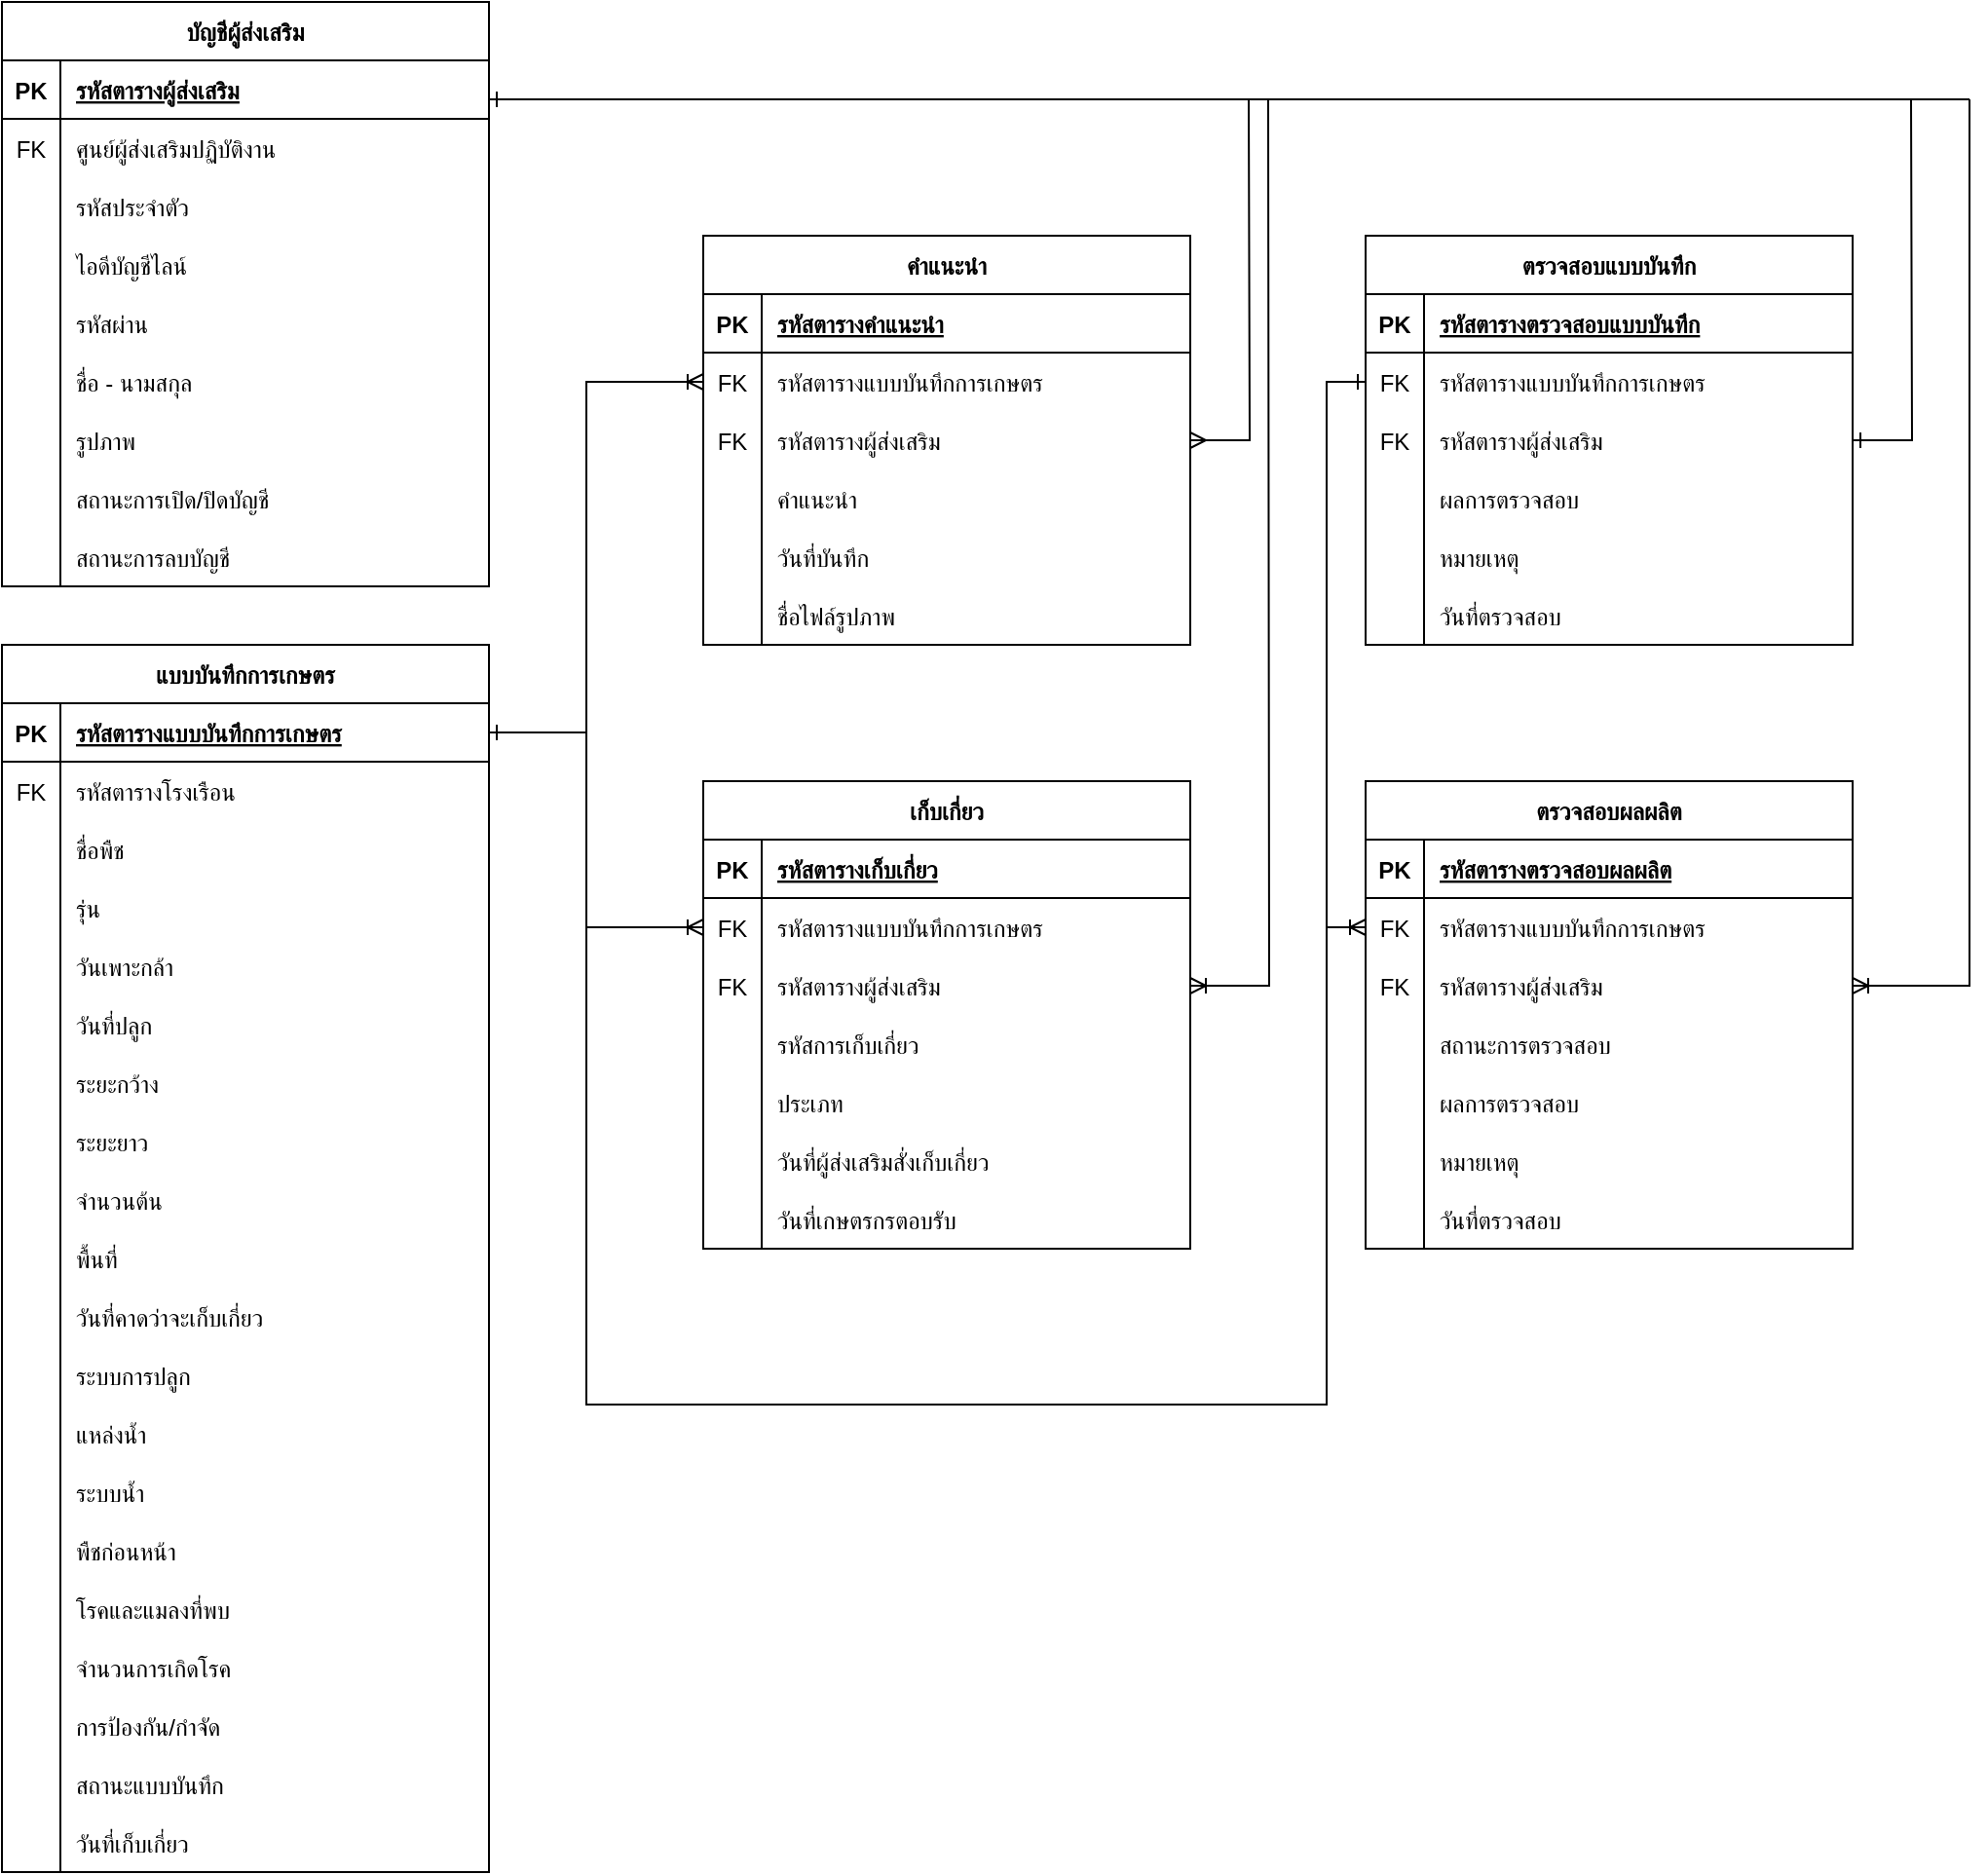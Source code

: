 <mxfile version="22.0.4" type="google">
  <diagram name="หน้า-1" id="pNeefDOTtBO-vPjjWmoB">
    <mxGraphModel grid="1" page="1" gridSize="10" guides="1" tooltips="1" connect="1" arrows="1" fold="1" pageScale="1" pageWidth="827" pageHeight="1169" math="0" shadow="0">
      <root>
        <mxCell id="0" />
        <mxCell id="1" parent="0" />
        <mxCell id="bKDTo_ecvrzZRoo026qE-148" value="บัญชีผู้ส่งเสริม" style="shape=table;startSize=30;container=1;collapsible=1;childLayout=tableLayout;fixedRows=1;rowLines=0;fontStyle=1;align=center;resizeLast=1;" vertex="1" parent="1">
          <mxGeometry x="460" y="200" width="250" height="300" as="geometry" />
        </mxCell>
        <mxCell id="bKDTo_ecvrzZRoo026qE-149" value="" style="shape=partialRectangle;collapsible=0;dropTarget=0;pointerEvents=0;fillColor=none;points=[[0,0.5],[1,0.5]];portConstraint=eastwest;top=0;left=0;right=0;bottom=1;" vertex="1" parent="bKDTo_ecvrzZRoo026qE-148">
          <mxGeometry y="30" width="250" height="30" as="geometry" />
        </mxCell>
        <mxCell id="bKDTo_ecvrzZRoo026qE-150" value="PK" style="shape=partialRectangle;overflow=hidden;connectable=0;fillColor=none;top=0;left=0;bottom=0;right=0;fontStyle=1;" vertex="1" parent="bKDTo_ecvrzZRoo026qE-149">
          <mxGeometry width="30" height="30" as="geometry">
            <mxRectangle width="30" height="30" as="alternateBounds" />
          </mxGeometry>
        </mxCell>
        <mxCell id="bKDTo_ecvrzZRoo026qE-151" value="รหัสตารางผู้ส่งเสริม" style="shape=partialRectangle;overflow=hidden;connectable=0;fillColor=none;top=0;left=0;bottom=0;right=0;align=left;spacingLeft=6;fontStyle=5;" vertex="1" parent="bKDTo_ecvrzZRoo026qE-149">
          <mxGeometry x="30" width="220" height="30" as="geometry">
            <mxRectangle width="220" height="30" as="alternateBounds" />
          </mxGeometry>
        </mxCell>
        <mxCell id="bKDTo_ecvrzZRoo026qE-152" value="" style="shape=partialRectangle;collapsible=0;dropTarget=0;pointerEvents=0;fillColor=none;points=[[0,0.5],[1,0.5]];portConstraint=eastwest;top=0;left=0;right=0;bottom=0;" vertex="1" parent="bKDTo_ecvrzZRoo026qE-148">
          <mxGeometry y="60" width="250" height="30" as="geometry" />
        </mxCell>
        <mxCell id="bKDTo_ecvrzZRoo026qE-153" value="FK" style="shape=partialRectangle;overflow=hidden;connectable=0;fillColor=none;top=0;left=0;bottom=0;right=0;" vertex="1" parent="bKDTo_ecvrzZRoo026qE-152">
          <mxGeometry width="30" height="30" as="geometry">
            <mxRectangle width="30" height="30" as="alternateBounds" />
          </mxGeometry>
        </mxCell>
        <mxCell id="bKDTo_ecvrzZRoo026qE-154" value="ศูนย์ผู้ส่งเสริมปฏิบัติงาน" style="shape=partialRectangle;overflow=hidden;connectable=0;fillColor=none;top=0;left=0;bottom=0;right=0;align=left;spacingLeft=6;" vertex="1" parent="bKDTo_ecvrzZRoo026qE-152">
          <mxGeometry x="30" width="220" height="30" as="geometry">
            <mxRectangle width="220" height="30" as="alternateBounds" />
          </mxGeometry>
        </mxCell>
        <mxCell id="bKDTo_ecvrzZRoo026qE-155" style="shape=partialRectangle;collapsible=0;dropTarget=0;pointerEvents=0;fillColor=none;points=[[0,0.5],[1,0.5]];portConstraint=eastwest;top=0;left=0;right=0;bottom=0;" vertex="1" parent="bKDTo_ecvrzZRoo026qE-148">
          <mxGeometry y="90" width="250" height="30" as="geometry" />
        </mxCell>
        <mxCell id="bKDTo_ecvrzZRoo026qE-156" style="shape=partialRectangle;overflow=hidden;connectable=0;fillColor=none;top=0;left=0;bottom=0;right=0;" vertex="1" parent="bKDTo_ecvrzZRoo026qE-155">
          <mxGeometry width="30" height="30" as="geometry">
            <mxRectangle width="30" height="30" as="alternateBounds" />
          </mxGeometry>
        </mxCell>
        <mxCell id="bKDTo_ecvrzZRoo026qE-157" value="รหัสประจำตัว" style="shape=partialRectangle;overflow=hidden;connectable=0;fillColor=none;top=0;left=0;bottom=0;right=0;align=left;spacingLeft=6;" vertex="1" parent="bKDTo_ecvrzZRoo026qE-155">
          <mxGeometry x="30" width="220" height="30" as="geometry">
            <mxRectangle width="220" height="30" as="alternateBounds" />
          </mxGeometry>
        </mxCell>
        <mxCell id="bKDTo_ecvrzZRoo026qE-158" style="shape=partialRectangle;collapsible=0;dropTarget=0;pointerEvents=0;fillColor=none;points=[[0,0.5],[1,0.5]];portConstraint=eastwest;top=0;left=0;right=0;bottom=0;" vertex="1" parent="bKDTo_ecvrzZRoo026qE-148">
          <mxGeometry y="120" width="250" height="30" as="geometry" />
        </mxCell>
        <mxCell id="bKDTo_ecvrzZRoo026qE-159" style="shape=partialRectangle;overflow=hidden;connectable=0;fillColor=none;top=0;left=0;bottom=0;right=0;" vertex="1" parent="bKDTo_ecvrzZRoo026qE-158">
          <mxGeometry width="30" height="30" as="geometry">
            <mxRectangle width="30" height="30" as="alternateBounds" />
          </mxGeometry>
        </mxCell>
        <mxCell id="bKDTo_ecvrzZRoo026qE-160" value="ไอดีบัญชีไลน์" style="shape=partialRectangle;overflow=hidden;connectable=0;fillColor=none;top=0;left=0;bottom=0;right=0;align=left;spacingLeft=6;" vertex="1" parent="bKDTo_ecvrzZRoo026qE-158">
          <mxGeometry x="30" width="220" height="30" as="geometry">
            <mxRectangle width="220" height="30" as="alternateBounds" />
          </mxGeometry>
        </mxCell>
        <mxCell id="bKDTo_ecvrzZRoo026qE-161" style="shape=partialRectangle;collapsible=0;dropTarget=0;pointerEvents=0;fillColor=none;points=[[0,0.5],[1,0.5]];portConstraint=eastwest;top=0;left=0;right=0;bottom=0;" vertex="1" parent="bKDTo_ecvrzZRoo026qE-148">
          <mxGeometry y="150" width="250" height="30" as="geometry" />
        </mxCell>
        <mxCell id="bKDTo_ecvrzZRoo026qE-162" style="shape=partialRectangle;overflow=hidden;connectable=0;fillColor=none;top=0;left=0;bottom=0;right=0;" vertex="1" parent="bKDTo_ecvrzZRoo026qE-161">
          <mxGeometry width="30" height="30" as="geometry">
            <mxRectangle width="30" height="30" as="alternateBounds" />
          </mxGeometry>
        </mxCell>
        <mxCell id="bKDTo_ecvrzZRoo026qE-163" value="รหัสผ่าน" style="shape=partialRectangle;overflow=hidden;connectable=0;fillColor=none;top=0;left=0;bottom=0;right=0;align=left;spacingLeft=6;" vertex="1" parent="bKDTo_ecvrzZRoo026qE-161">
          <mxGeometry x="30" width="220" height="30" as="geometry">
            <mxRectangle width="220" height="30" as="alternateBounds" />
          </mxGeometry>
        </mxCell>
        <mxCell id="bKDTo_ecvrzZRoo026qE-164" style="shape=partialRectangle;collapsible=0;dropTarget=0;pointerEvents=0;fillColor=none;points=[[0,0.5],[1,0.5]];portConstraint=eastwest;top=0;left=0;right=0;bottom=0;" vertex="1" parent="bKDTo_ecvrzZRoo026qE-148">
          <mxGeometry y="180" width="250" height="30" as="geometry" />
        </mxCell>
        <mxCell id="bKDTo_ecvrzZRoo026qE-165" value="" style="shape=partialRectangle;overflow=hidden;connectable=0;fillColor=none;top=0;left=0;bottom=0;right=0;" vertex="1" parent="bKDTo_ecvrzZRoo026qE-164">
          <mxGeometry width="30" height="30" as="geometry">
            <mxRectangle width="30" height="30" as="alternateBounds" />
          </mxGeometry>
        </mxCell>
        <mxCell id="bKDTo_ecvrzZRoo026qE-166" value="ชื่อ - นามสกุล" style="shape=partialRectangle;overflow=hidden;connectable=0;fillColor=none;top=0;left=0;bottom=0;right=0;align=left;spacingLeft=6;" vertex="1" parent="bKDTo_ecvrzZRoo026qE-164">
          <mxGeometry x="30" width="220" height="30" as="geometry">
            <mxRectangle width="220" height="30" as="alternateBounds" />
          </mxGeometry>
        </mxCell>
        <mxCell id="bKDTo_ecvrzZRoo026qE-167" style="shape=partialRectangle;collapsible=0;dropTarget=0;pointerEvents=0;fillColor=none;points=[[0,0.5],[1,0.5]];portConstraint=eastwest;top=0;left=0;right=0;bottom=0;" vertex="1" parent="bKDTo_ecvrzZRoo026qE-148">
          <mxGeometry y="210" width="250" height="30" as="geometry" />
        </mxCell>
        <mxCell id="bKDTo_ecvrzZRoo026qE-168" style="shape=partialRectangle;overflow=hidden;connectable=0;fillColor=none;top=0;left=0;bottom=0;right=0;" vertex="1" parent="bKDTo_ecvrzZRoo026qE-167">
          <mxGeometry width="30" height="30" as="geometry">
            <mxRectangle width="30" height="30" as="alternateBounds" />
          </mxGeometry>
        </mxCell>
        <mxCell id="bKDTo_ecvrzZRoo026qE-169" value="รูปภาพ" style="shape=partialRectangle;overflow=hidden;connectable=0;fillColor=none;top=0;left=0;bottom=0;right=0;align=left;spacingLeft=6;" vertex="1" parent="bKDTo_ecvrzZRoo026qE-167">
          <mxGeometry x="30" width="220" height="30" as="geometry">
            <mxRectangle width="220" height="30" as="alternateBounds" />
          </mxGeometry>
        </mxCell>
        <mxCell id="bKDTo_ecvrzZRoo026qE-170" style="shape=partialRectangle;collapsible=0;dropTarget=0;pointerEvents=0;fillColor=none;points=[[0,0.5],[1,0.5]];portConstraint=eastwest;top=0;left=0;right=0;bottom=0;" vertex="1" parent="bKDTo_ecvrzZRoo026qE-148">
          <mxGeometry y="240" width="250" height="30" as="geometry" />
        </mxCell>
        <mxCell id="bKDTo_ecvrzZRoo026qE-171" style="shape=partialRectangle;overflow=hidden;connectable=0;fillColor=none;top=0;left=0;bottom=0;right=0;" vertex="1" parent="bKDTo_ecvrzZRoo026qE-170">
          <mxGeometry width="30" height="30" as="geometry">
            <mxRectangle width="30" height="30" as="alternateBounds" />
          </mxGeometry>
        </mxCell>
        <mxCell id="bKDTo_ecvrzZRoo026qE-172" value="สถานะการเปิด/ปิดบัญชี" style="shape=partialRectangle;overflow=hidden;connectable=0;fillColor=none;top=0;left=0;bottom=0;right=0;align=left;spacingLeft=6;" vertex="1" parent="bKDTo_ecvrzZRoo026qE-170">
          <mxGeometry x="30" width="220" height="30" as="geometry">
            <mxRectangle width="220" height="30" as="alternateBounds" />
          </mxGeometry>
        </mxCell>
        <mxCell id="bKDTo_ecvrzZRoo026qE-173" style="shape=partialRectangle;collapsible=0;dropTarget=0;pointerEvents=0;fillColor=none;points=[[0,0.5],[1,0.5]];portConstraint=eastwest;top=0;left=0;right=0;bottom=0;" vertex="1" parent="bKDTo_ecvrzZRoo026qE-148">
          <mxGeometry y="270" width="250" height="30" as="geometry" />
        </mxCell>
        <mxCell id="bKDTo_ecvrzZRoo026qE-174" style="shape=partialRectangle;overflow=hidden;connectable=0;fillColor=none;top=0;left=0;bottom=0;right=0;" vertex="1" parent="bKDTo_ecvrzZRoo026qE-173">
          <mxGeometry width="30" height="30" as="geometry">
            <mxRectangle width="30" height="30" as="alternateBounds" />
          </mxGeometry>
        </mxCell>
        <mxCell id="bKDTo_ecvrzZRoo026qE-175" value="สถานะการลบบัญชี" style="shape=partialRectangle;overflow=hidden;connectable=0;fillColor=none;top=0;left=0;bottom=0;right=0;align=left;spacingLeft=6;" vertex="1" parent="bKDTo_ecvrzZRoo026qE-173">
          <mxGeometry x="30" width="220" height="30" as="geometry">
            <mxRectangle width="220" height="30" as="alternateBounds" />
          </mxGeometry>
        </mxCell>
        <mxCell id="bKDTo_ecvrzZRoo026qE-176" value="ตรวจสอบแบบบันทึก" style="shape=table;startSize=30;container=1;collapsible=1;childLayout=tableLayout;fixedRows=1;rowLines=0;fontStyle=1;align=center;resizeLast=1;" vertex="1" parent="1">
          <mxGeometry x="1160" y="320" width="250" height="210" as="geometry" />
        </mxCell>
        <mxCell id="bKDTo_ecvrzZRoo026qE-177" value="" style="shape=partialRectangle;collapsible=0;dropTarget=0;pointerEvents=0;fillColor=none;points=[[0,0.5],[1,0.5]];portConstraint=eastwest;top=0;left=0;right=0;bottom=1;" vertex="1" parent="bKDTo_ecvrzZRoo026qE-176">
          <mxGeometry y="30" width="250" height="30" as="geometry" />
        </mxCell>
        <mxCell id="bKDTo_ecvrzZRoo026qE-178" value="PK" style="shape=partialRectangle;overflow=hidden;connectable=0;fillColor=none;top=0;left=0;bottom=0;right=0;fontStyle=1;" vertex="1" parent="bKDTo_ecvrzZRoo026qE-177">
          <mxGeometry width="30" height="30" as="geometry">
            <mxRectangle width="30" height="30" as="alternateBounds" />
          </mxGeometry>
        </mxCell>
        <mxCell id="bKDTo_ecvrzZRoo026qE-179" value="รหัสตารางตรวจสอบแบบบันทึก" style="shape=partialRectangle;overflow=hidden;connectable=0;fillColor=none;top=0;left=0;bottom=0;right=0;align=left;spacingLeft=6;fontStyle=5;" vertex="1" parent="bKDTo_ecvrzZRoo026qE-177">
          <mxGeometry x="30" width="220" height="30" as="geometry">
            <mxRectangle width="220" height="30" as="alternateBounds" />
          </mxGeometry>
        </mxCell>
        <mxCell id="bKDTo_ecvrzZRoo026qE-180" value="" style="shape=partialRectangle;collapsible=0;dropTarget=0;pointerEvents=0;fillColor=none;points=[[0,0.5],[1,0.5]];portConstraint=eastwest;top=0;left=0;right=0;bottom=0;" vertex="1" parent="bKDTo_ecvrzZRoo026qE-176">
          <mxGeometry y="60" width="250" height="30" as="geometry" />
        </mxCell>
        <mxCell id="bKDTo_ecvrzZRoo026qE-181" value="FK" style="shape=partialRectangle;overflow=hidden;connectable=0;fillColor=none;top=0;left=0;bottom=0;right=0;" vertex="1" parent="bKDTo_ecvrzZRoo026qE-180">
          <mxGeometry width="30" height="30" as="geometry">
            <mxRectangle width="30" height="30" as="alternateBounds" />
          </mxGeometry>
        </mxCell>
        <mxCell id="bKDTo_ecvrzZRoo026qE-182" value="รหัสตารางแบบบันทึกการเกษตร" style="shape=partialRectangle;overflow=hidden;connectable=0;fillColor=none;top=0;left=0;bottom=0;right=0;align=left;spacingLeft=6;" vertex="1" parent="bKDTo_ecvrzZRoo026qE-180">
          <mxGeometry x="30" width="220" height="30" as="geometry">
            <mxRectangle width="220" height="30" as="alternateBounds" />
          </mxGeometry>
        </mxCell>
        <mxCell id="bKDTo_ecvrzZRoo026qE-183" style="shape=partialRectangle;collapsible=0;dropTarget=0;pointerEvents=0;fillColor=none;points=[[0,0.5],[1,0.5]];portConstraint=eastwest;top=0;left=0;right=0;bottom=0;" vertex="1" parent="bKDTo_ecvrzZRoo026qE-176">
          <mxGeometry y="90" width="250" height="30" as="geometry" />
        </mxCell>
        <mxCell id="bKDTo_ecvrzZRoo026qE-184" value="FK" style="shape=partialRectangle;overflow=hidden;connectable=0;fillColor=none;top=0;left=0;bottom=0;right=0;" vertex="1" parent="bKDTo_ecvrzZRoo026qE-183">
          <mxGeometry width="30" height="30" as="geometry">
            <mxRectangle width="30" height="30" as="alternateBounds" />
          </mxGeometry>
        </mxCell>
        <mxCell id="bKDTo_ecvrzZRoo026qE-185" value="รหัสตารางผู้ส่งเสริม" style="shape=partialRectangle;overflow=hidden;connectable=0;fillColor=none;top=0;left=0;bottom=0;right=0;align=left;spacingLeft=6;" vertex="1" parent="bKDTo_ecvrzZRoo026qE-183">
          <mxGeometry x="30" width="220" height="30" as="geometry">
            <mxRectangle width="220" height="30" as="alternateBounds" />
          </mxGeometry>
        </mxCell>
        <mxCell id="bKDTo_ecvrzZRoo026qE-186" style="shape=partialRectangle;collapsible=0;dropTarget=0;pointerEvents=0;fillColor=none;points=[[0,0.5],[1,0.5]];portConstraint=eastwest;top=0;left=0;right=0;bottom=0;" vertex="1" parent="bKDTo_ecvrzZRoo026qE-176">
          <mxGeometry y="120" width="250" height="30" as="geometry" />
        </mxCell>
        <mxCell id="bKDTo_ecvrzZRoo026qE-187" style="shape=partialRectangle;overflow=hidden;connectable=0;fillColor=none;top=0;left=0;bottom=0;right=0;" vertex="1" parent="bKDTo_ecvrzZRoo026qE-186">
          <mxGeometry width="30" height="30" as="geometry">
            <mxRectangle width="30" height="30" as="alternateBounds" />
          </mxGeometry>
        </mxCell>
        <mxCell id="bKDTo_ecvrzZRoo026qE-188" value="ผลการตรวจสอบ" style="shape=partialRectangle;overflow=hidden;connectable=0;fillColor=none;top=0;left=0;bottom=0;right=0;align=left;spacingLeft=6;" vertex="1" parent="bKDTo_ecvrzZRoo026qE-186">
          <mxGeometry x="30" width="220" height="30" as="geometry">
            <mxRectangle width="220" height="30" as="alternateBounds" />
          </mxGeometry>
        </mxCell>
        <mxCell id="bKDTo_ecvrzZRoo026qE-189" style="shape=partialRectangle;collapsible=0;dropTarget=0;pointerEvents=0;fillColor=none;points=[[0,0.5],[1,0.5]];portConstraint=eastwest;top=0;left=0;right=0;bottom=0;" vertex="1" parent="bKDTo_ecvrzZRoo026qE-176">
          <mxGeometry y="150" width="250" height="30" as="geometry" />
        </mxCell>
        <mxCell id="bKDTo_ecvrzZRoo026qE-190" style="shape=partialRectangle;overflow=hidden;connectable=0;fillColor=none;top=0;left=0;bottom=0;right=0;" vertex="1" parent="bKDTo_ecvrzZRoo026qE-189">
          <mxGeometry width="30" height="30" as="geometry">
            <mxRectangle width="30" height="30" as="alternateBounds" />
          </mxGeometry>
        </mxCell>
        <mxCell id="bKDTo_ecvrzZRoo026qE-191" value="หมายเหตุ" style="shape=partialRectangle;overflow=hidden;connectable=0;fillColor=none;top=0;left=0;bottom=0;right=0;align=left;spacingLeft=6;" vertex="1" parent="bKDTo_ecvrzZRoo026qE-189">
          <mxGeometry x="30" width="220" height="30" as="geometry">
            <mxRectangle width="220" height="30" as="alternateBounds" />
          </mxGeometry>
        </mxCell>
        <mxCell id="bKDTo_ecvrzZRoo026qE-192" style="shape=partialRectangle;collapsible=0;dropTarget=0;pointerEvents=0;fillColor=none;points=[[0,0.5],[1,0.5]];portConstraint=eastwest;top=0;left=0;right=0;bottom=0;" vertex="1" parent="bKDTo_ecvrzZRoo026qE-176">
          <mxGeometry y="180" width="250" height="30" as="geometry" />
        </mxCell>
        <mxCell id="bKDTo_ecvrzZRoo026qE-193" value="" style="shape=partialRectangle;overflow=hidden;connectable=0;fillColor=none;top=0;left=0;bottom=0;right=0;" vertex="1" parent="bKDTo_ecvrzZRoo026qE-192">
          <mxGeometry width="30" height="30" as="geometry">
            <mxRectangle width="30" height="30" as="alternateBounds" />
          </mxGeometry>
        </mxCell>
        <mxCell id="bKDTo_ecvrzZRoo026qE-194" value="วันที่ตรวจสอบ" style="shape=partialRectangle;overflow=hidden;connectable=0;fillColor=none;top=0;left=0;bottom=0;right=0;align=left;spacingLeft=6;" vertex="1" parent="bKDTo_ecvrzZRoo026qE-192">
          <mxGeometry x="30" width="220" height="30" as="geometry">
            <mxRectangle width="220" height="30" as="alternateBounds" />
          </mxGeometry>
        </mxCell>
        <mxCell id="bKDTo_ecvrzZRoo026qE-195" value="ตรวจสอบผลผลิต" style="shape=table;startSize=30;container=1;collapsible=1;childLayout=tableLayout;fixedRows=1;rowLines=0;fontStyle=1;align=center;resizeLast=1;" vertex="1" parent="1">
          <mxGeometry x="1160" y="600" width="250" height="240" as="geometry" />
        </mxCell>
        <mxCell id="bKDTo_ecvrzZRoo026qE-196" value="" style="shape=partialRectangle;collapsible=0;dropTarget=0;pointerEvents=0;fillColor=none;points=[[0,0.5],[1,0.5]];portConstraint=eastwest;top=0;left=0;right=0;bottom=1;" vertex="1" parent="bKDTo_ecvrzZRoo026qE-195">
          <mxGeometry y="30" width="250" height="30" as="geometry" />
        </mxCell>
        <mxCell id="bKDTo_ecvrzZRoo026qE-197" value="PK" style="shape=partialRectangle;overflow=hidden;connectable=0;fillColor=none;top=0;left=0;bottom=0;right=0;fontStyle=1;" vertex="1" parent="bKDTo_ecvrzZRoo026qE-196">
          <mxGeometry width="30" height="30" as="geometry">
            <mxRectangle width="30" height="30" as="alternateBounds" />
          </mxGeometry>
        </mxCell>
        <mxCell id="bKDTo_ecvrzZRoo026qE-198" value="รหัสตารางตรวจสอบผลผลิต" style="shape=partialRectangle;overflow=hidden;connectable=0;fillColor=none;top=0;left=0;bottom=0;right=0;align=left;spacingLeft=6;fontStyle=5;" vertex="1" parent="bKDTo_ecvrzZRoo026qE-196">
          <mxGeometry x="30" width="220" height="30" as="geometry">
            <mxRectangle width="220" height="30" as="alternateBounds" />
          </mxGeometry>
        </mxCell>
        <mxCell id="bKDTo_ecvrzZRoo026qE-199" value="" style="shape=partialRectangle;collapsible=0;dropTarget=0;pointerEvents=0;fillColor=none;points=[[0,0.5],[1,0.5]];portConstraint=eastwest;top=0;left=0;right=0;bottom=0;" vertex="1" parent="bKDTo_ecvrzZRoo026qE-195">
          <mxGeometry y="60" width="250" height="30" as="geometry" />
        </mxCell>
        <mxCell id="bKDTo_ecvrzZRoo026qE-200" value="FK" style="shape=partialRectangle;overflow=hidden;connectable=0;fillColor=none;top=0;left=0;bottom=0;right=0;" vertex="1" parent="bKDTo_ecvrzZRoo026qE-199">
          <mxGeometry width="30" height="30" as="geometry">
            <mxRectangle width="30" height="30" as="alternateBounds" />
          </mxGeometry>
        </mxCell>
        <mxCell id="bKDTo_ecvrzZRoo026qE-201" value="รหัสตารางแบบบันทึกการเกษตร" style="shape=partialRectangle;overflow=hidden;connectable=0;fillColor=none;top=0;left=0;bottom=0;right=0;align=left;spacingLeft=6;" vertex="1" parent="bKDTo_ecvrzZRoo026qE-199">
          <mxGeometry x="30" width="220" height="30" as="geometry">
            <mxRectangle width="220" height="30" as="alternateBounds" />
          </mxGeometry>
        </mxCell>
        <mxCell id="bKDTo_ecvrzZRoo026qE-202" style="shape=partialRectangle;collapsible=0;dropTarget=0;pointerEvents=0;fillColor=none;points=[[0,0.5],[1,0.5]];portConstraint=eastwest;top=0;left=0;right=0;bottom=0;" vertex="1" parent="bKDTo_ecvrzZRoo026qE-195">
          <mxGeometry y="90" width="250" height="30" as="geometry" />
        </mxCell>
        <mxCell id="bKDTo_ecvrzZRoo026qE-203" value="FK" style="shape=partialRectangle;overflow=hidden;connectable=0;fillColor=none;top=0;left=0;bottom=0;right=0;" vertex="1" parent="bKDTo_ecvrzZRoo026qE-202">
          <mxGeometry width="30" height="30" as="geometry">
            <mxRectangle width="30" height="30" as="alternateBounds" />
          </mxGeometry>
        </mxCell>
        <mxCell id="bKDTo_ecvrzZRoo026qE-204" value="รหัสตารางผู้ส่งเสริม" style="shape=partialRectangle;overflow=hidden;connectable=0;fillColor=none;top=0;left=0;bottom=0;right=0;align=left;spacingLeft=6;" vertex="1" parent="bKDTo_ecvrzZRoo026qE-202">
          <mxGeometry x="30" width="220" height="30" as="geometry">
            <mxRectangle width="220" height="30" as="alternateBounds" />
          </mxGeometry>
        </mxCell>
        <mxCell id="bKDTo_ecvrzZRoo026qE-205" style="shape=partialRectangle;collapsible=0;dropTarget=0;pointerEvents=0;fillColor=none;points=[[0,0.5],[1,0.5]];portConstraint=eastwest;top=0;left=0;right=0;bottom=0;" vertex="1" parent="bKDTo_ecvrzZRoo026qE-195">
          <mxGeometry y="120" width="250" height="30" as="geometry" />
        </mxCell>
        <mxCell id="bKDTo_ecvrzZRoo026qE-206" style="shape=partialRectangle;overflow=hidden;connectable=0;fillColor=none;top=0;left=0;bottom=0;right=0;" vertex="1" parent="bKDTo_ecvrzZRoo026qE-205">
          <mxGeometry width="30" height="30" as="geometry">
            <mxRectangle width="30" height="30" as="alternateBounds" />
          </mxGeometry>
        </mxCell>
        <mxCell id="bKDTo_ecvrzZRoo026qE-207" value="สถานะการตรวจสอบ" style="shape=partialRectangle;overflow=hidden;connectable=0;fillColor=none;top=0;left=0;bottom=0;right=0;align=left;spacingLeft=6;" vertex="1" parent="bKDTo_ecvrzZRoo026qE-205">
          <mxGeometry x="30" width="220" height="30" as="geometry">
            <mxRectangle width="220" height="30" as="alternateBounds" />
          </mxGeometry>
        </mxCell>
        <mxCell id="bKDTo_ecvrzZRoo026qE-208" style="shape=partialRectangle;collapsible=0;dropTarget=0;pointerEvents=0;fillColor=none;points=[[0,0.5],[1,0.5]];portConstraint=eastwest;top=0;left=0;right=0;bottom=0;" vertex="1" parent="bKDTo_ecvrzZRoo026qE-195">
          <mxGeometry y="150" width="250" height="30" as="geometry" />
        </mxCell>
        <mxCell id="bKDTo_ecvrzZRoo026qE-209" style="shape=partialRectangle;overflow=hidden;connectable=0;fillColor=none;top=0;left=0;bottom=0;right=0;" vertex="1" parent="bKDTo_ecvrzZRoo026qE-208">
          <mxGeometry width="30" height="30" as="geometry">
            <mxRectangle width="30" height="30" as="alternateBounds" />
          </mxGeometry>
        </mxCell>
        <mxCell id="bKDTo_ecvrzZRoo026qE-210" value="ผลการตรวจสอบ" style="shape=partialRectangle;overflow=hidden;connectable=0;fillColor=none;top=0;left=0;bottom=0;right=0;align=left;spacingLeft=6;" vertex="1" parent="bKDTo_ecvrzZRoo026qE-208">
          <mxGeometry x="30" width="220" height="30" as="geometry">
            <mxRectangle width="220" height="30" as="alternateBounds" />
          </mxGeometry>
        </mxCell>
        <mxCell id="bKDTo_ecvrzZRoo026qE-211" style="shape=partialRectangle;collapsible=0;dropTarget=0;pointerEvents=0;fillColor=none;points=[[0,0.5],[1,0.5]];portConstraint=eastwest;top=0;left=0;right=0;bottom=0;" vertex="1" parent="bKDTo_ecvrzZRoo026qE-195">
          <mxGeometry y="180" width="250" height="30" as="geometry" />
        </mxCell>
        <mxCell id="bKDTo_ecvrzZRoo026qE-212" value="" style="shape=partialRectangle;overflow=hidden;connectable=0;fillColor=none;top=0;left=0;bottom=0;right=0;" vertex="1" parent="bKDTo_ecvrzZRoo026qE-211">
          <mxGeometry width="30" height="30" as="geometry">
            <mxRectangle width="30" height="30" as="alternateBounds" />
          </mxGeometry>
        </mxCell>
        <mxCell id="bKDTo_ecvrzZRoo026qE-213" value="หมายเหตุ" style="shape=partialRectangle;overflow=hidden;connectable=0;fillColor=none;top=0;left=0;bottom=0;right=0;align=left;spacingLeft=6;" vertex="1" parent="bKDTo_ecvrzZRoo026qE-211">
          <mxGeometry x="30" width="220" height="30" as="geometry">
            <mxRectangle width="220" height="30" as="alternateBounds" />
          </mxGeometry>
        </mxCell>
        <mxCell id="bKDTo_ecvrzZRoo026qE-214" style="shape=partialRectangle;collapsible=0;dropTarget=0;pointerEvents=0;fillColor=none;points=[[0,0.5],[1,0.5]];portConstraint=eastwest;top=0;left=0;right=0;bottom=0;" vertex="1" parent="bKDTo_ecvrzZRoo026qE-195">
          <mxGeometry y="210" width="250" height="30" as="geometry" />
        </mxCell>
        <mxCell id="bKDTo_ecvrzZRoo026qE-215" style="shape=partialRectangle;overflow=hidden;connectable=0;fillColor=none;top=0;left=0;bottom=0;right=0;" vertex="1" parent="bKDTo_ecvrzZRoo026qE-214">
          <mxGeometry width="30" height="30" as="geometry">
            <mxRectangle width="30" height="30" as="alternateBounds" />
          </mxGeometry>
        </mxCell>
        <mxCell id="bKDTo_ecvrzZRoo026qE-216" value="วันที่ตรวจสอบ" style="shape=partialRectangle;overflow=hidden;connectable=0;fillColor=none;top=0;left=0;bottom=0;right=0;align=left;spacingLeft=6;" vertex="1" parent="bKDTo_ecvrzZRoo026qE-214">
          <mxGeometry x="30" width="220" height="30" as="geometry">
            <mxRectangle width="220" height="30" as="alternateBounds" />
          </mxGeometry>
        </mxCell>
        <mxCell id="bKDTo_ecvrzZRoo026qE-217" value="แบบบันทึกการเกษตร" style="shape=table;startSize=30;container=1;collapsible=1;childLayout=tableLayout;fixedRows=1;rowLines=0;fontStyle=1;align=center;resizeLast=1;" vertex="1" parent="1">
          <mxGeometry x="460" y="530" width="250" height="630" as="geometry" />
        </mxCell>
        <mxCell id="bKDTo_ecvrzZRoo026qE-218" value="" style="shape=partialRectangle;collapsible=0;dropTarget=0;pointerEvents=0;fillColor=none;points=[[0,0.5],[1,0.5]];portConstraint=eastwest;top=0;left=0;right=0;bottom=1;" vertex="1" parent="bKDTo_ecvrzZRoo026qE-217">
          <mxGeometry y="30" width="250" height="30" as="geometry" />
        </mxCell>
        <mxCell id="bKDTo_ecvrzZRoo026qE-219" value="PK" style="shape=partialRectangle;overflow=hidden;connectable=0;fillColor=none;top=0;left=0;bottom=0;right=0;fontStyle=1;" vertex="1" parent="bKDTo_ecvrzZRoo026qE-218">
          <mxGeometry width="30" height="30" as="geometry">
            <mxRectangle width="30" height="30" as="alternateBounds" />
          </mxGeometry>
        </mxCell>
        <mxCell id="bKDTo_ecvrzZRoo026qE-220" value="รหัสตารางแบบบันทึกการเกษตร" style="shape=partialRectangle;overflow=hidden;connectable=0;fillColor=none;top=0;left=0;bottom=0;right=0;align=left;spacingLeft=6;fontStyle=5;" vertex="1" parent="bKDTo_ecvrzZRoo026qE-218">
          <mxGeometry x="30" width="220" height="30" as="geometry">
            <mxRectangle width="220" height="30" as="alternateBounds" />
          </mxGeometry>
        </mxCell>
        <mxCell id="bKDTo_ecvrzZRoo026qE-221" value="" style="shape=partialRectangle;collapsible=0;dropTarget=0;pointerEvents=0;fillColor=none;points=[[0,0.5],[1,0.5]];portConstraint=eastwest;top=0;left=0;right=0;bottom=0;" vertex="1" parent="bKDTo_ecvrzZRoo026qE-217">
          <mxGeometry y="60" width="250" height="30" as="geometry" />
        </mxCell>
        <mxCell id="bKDTo_ecvrzZRoo026qE-222" value="FK" style="shape=partialRectangle;overflow=hidden;connectable=0;fillColor=none;top=0;left=0;bottom=0;right=0;" vertex="1" parent="bKDTo_ecvrzZRoo026qE-221">
          <mxGeometry width="30" height="30" as="geometry">
            <mxRectangle width="30" height="30" as="alternateBounds" />
          </mxGeometry>
        </mxCell>
        <mxCell id="bKDTo_ecvrzZRoo026qE-223" value="รหัสตารางโรงเรือน" style="shape=partialRectangle;overflow=hidden;connectable=0;fillColor=none;top=0;left=0;bottom=0;right=0;align=left;spacingLeft=6;" vertex="1" parent="bKDTo_ecvrzZRoo026qE-221">
          <mxGeometry x="30" width="220" height="30" as="geometry">
            <mxRectangle width="220" height="30" as="alternateBounds" />
          </mxGeometry>
        </mxCell>
        <mxCell id="bKDTo_ecvrzZRoo026qE-224" style="shape=partialRectangle;collapsible=0;dropTarget=0;pointerEvents=0;fillColor=none;points=[[0,0.5],[1,0.5]];portConstraint=eastwest;top=0;left=0;right=0;bottom=0;" vertex="1" parent="bKDTo_ecvrzZRoo026qE-217">
          <mxGeometry y="90" width="250" height="30" as="geometry" />
        </mxCell>
        <mxCell id="bKDTo_ecvrzZRoo026qE-225" value="" style="shape=partialRectangle;overflow=hidden;connectable=0;fillColor=none;top=0;left=0;bottom=0;right=0;" vertex="1" parent="bKDTo_ecvrzZRoo026qE-224">
          <mxGeometry width="30" height="30" as="geometry">
            <mxRectangle width="30" height="30" as="alternateBounds" />
          </mxGeometry>
        </mxCell>
        <mxCell id="bKDTo_ecvrzZRoo026qE-226" value="ชื่อพืช" style="shape=partialRectangle;overflow=hidden;connectable=0;fillColor=none;top=0;left=0;bottom=0;right=0;align=left;spacingLeft=6;" vertex="1" parent="bKDTo_ecvrzZRoo026qE-224">
          <mxGeometry x="30" width="220" height="30" as="geometry">
            <mxRectangle width="220" height="30" as="alternateBounds" />
          </mxGeometry>
        </mxCell>
        <mxCell id="bKDTo_ecvrzZRoo026qE-227" style="shape=partialRectangle;collapsible=0;dropTarget=0;pointerEvents=0;fillColor=none;points=[[0,0.5],[1,0.5]];portConstraint=eastwest;top=0;left=0;right=0;bottom=0;" vertex="1" parent="bKDTo_ecvrzZRoo026qE-217">
          <mxGeometry y="120" width="250" height="30" as="geometry" />
        </mxCell>
        <mxCell id="bKDTo_ecvrzZRoo026qE-228" style="shape=partialRectangle;overflow=hidden;connectable=0;fillColor=none;top=0;left=0;bottom=0;right=0;" vertex="1" parent="bKDTo_ecvrzZRoo026qE-227">
          <mxGeometry width="30" height="30" as="geometry">
            <mxRectangle width="30" height="30" as="alternateBounds" />
          </mxGeometry>
        </mxCell>
        <mxCell id="bKDTo_ecvrzZRoo026qE-229" value="รุ่น" style="shape=partialRectangle;overflow=hidden;connectable=0;fillColor=none;top=0;left=0;bottom=0;right=0;align=left;spacingLeft=6;" vertex="1" parent="bKDTo_ecvrzZRoo026qE-227">
          <mxGeometry x="30" width="220" height="30" as="geometry">
            <mxRectangle width="220" height="30" as="alternateBounds" />
          </mxGeometry>
        </mxCell>
        <mxCell id="bKDTo_ecvrzZRoo026qE-230" style="shape=partialRectangle;collapsible=0;dropTarget=0;pointerEvents=0;fillColor=none;points=[[0,0.5],[1,0.5]];portConstraint=eastwest;top=0;left=0;right=0;bottom=0;" vertex="1" parent="bKDTo_ecvrzZRoo026qE-217">
          <mxGeometry y="150" width="250" height="30" as="geometry" />
        </mxCell>
        <mxCell id="bKDTo_ecvrzZRoo026qE-231" value="" style="shape=partialRectangle;overflow=hidden;connectable=0;fillColor=none;top=0;left=0;bottom=0;right=0;" vertex="1" parent="bKDTo_ecvrzZRoo026qE-230">
          <mxGeometry width="30" height="30" as="geometry">
            <mxRectangle width="30" height="30" as="alternateBounds" />
          </mxGeometry>
        </mxCell>
        <mxCell id="bKDTo_ecvrzZRoo026qE-232" value="วันเพาะกล้า" style="shape=partialRectangle;overflow=hidden;connectable=0;fillColor=none;top=0;left=0;bottom=0;right=0;align=left;spacingLeft=6;" vertex="1" parent="bKDTo_ecvrzZRoo026qE-230">
          <mxGeometry x="30" width="220" height="30" as="geometry">
            <mxRectangle width="220" height="30" as="alternateBounds" />
          </mxGeometry>
        </mxCell>
        <mxCell id="bKDTo_ecvrzZRoo026qE-233" style="shape=partialRectangle;collapsible=0;dropTarget=0;pointerEvents=0;fillColor=none;points=[[0,0.5],[1,0.5]];portConstraint=eastwest;top=0;left=0;right=0;bottom=0;" vertex="1" parent="bKDTo_ecvrzZRoo026qE-217">
          <mxGeometry y="180" width="250" height="30" as="geometry" />
        </mxCell>
        <mxCell id="bKDTo_ecvrzZRoo026qE-234" style="shape=partialRectangle;overflow=hidden;connectable=0;fillColor=none;top=0;left=0;bottom=0;right=0;" vertex="1" parent="bKDTo_ecvrzZRoo026qE-233">
          <mxGeometry width="30" height="30" as="geometry">
            <mxRectangle width="30" height="30" as="alternateBounds" />
          </mxGeometry>
        </mxCell>
        <mxCell id="bKDTo_ecvrzZRoo026qE-235" value="วันที่ปลูก" style="shape=partialRectangle;overflow=hidden;connectable=0;fillColor=none;top=0;left=0;bottom=0;right=0;align=left;spacingLeft=6;" vertex="1" parent="bKDTo_ecvrzZRoo026qE-233">
          <mxGeometry x="30" width="220" height="30" as="geometry">
            <mxRectangle width="220" height="30" as="alternateBounds" />
          </mxGeometry>
        </mxCell>
        <mxCell id="bKDTo_ecvrzZRoo026qE-236" style="shape=partialRectangle;collapsible=0;dropTarget=0;pointerEvents=0;fillColor=none;points=[[0,0.5],[1,0.5]];portConstraint=eastwest;top=0;left=0;right=0;bottom=0;" vertex="1" parent="bKDTo_ecvrzZRoo026qE-217">
          <mxGeometry y="210" width="250" height="30" as="geometry" />
        </mxCell>
        <mxCell id="bKDTo_ecvrzZRoo026qE-237" style="shape=partialRectangle;overflow=hidden;connectable=0;fillColor=none;top=0;left=0;bottom=0;right=0;" vertex="1" parent="bKDTo_ecvrzZRoo026qE-236">
          <mxGeometry width="30" height="30" as="geometry">
            <mxRectangle width="30" height="30" as="alternateBounds" />
          </mxGeometry>
        </mxCell>
        <mxCell id="bKDTo_ecvrzZRoo026qE-238" value="ระยะกว้าง" style="shape=partialRectangle;overflow=hidden;connectable=0;fillColor=none;top=0;left=0;bottom=0;right=0;align=left;spacingLeft=6;" vertex="1" parent="bKDTo_ecvrzZRoo026qE-236">
          <mxGeometry x="30" width="220" height="30" as="geometry">
            <mxRectangle width="220" height="30" as="alternateBounds" />
          </mxGeometry>
        </mxCell>
        <mxCell id="bKDTo_ecvrzZRoo026qE-239" style="shape=partialRectangle;collapsible=0;dropTarget=0;pointerEvents=0;fillColor=none;points=[[0,0.5],[1,0.5]];portConstraint=eastwest;top=0;left=0;right=0;bottom=0;" vertex="1" parent="bKDTo_ecvrzZRoo026qE-217">
          <mxGeometry y="240" width="250" height="30" as="geometry" />
        </mxCell>
        <mxCell id="bKDTo_ecvrzZRoo026qE-240" style="shape=partialRectangle;overflow=hidden;connectable=0;fillColor=none;top=0;left=0;bottom=0;right=0;" vertex="1" parent="bKDTo_ecvrzZRoo026qE-239">
          <mxGeometry width="30" height="30" as="geometry">
            <mxRectangle width="30" height="30" as="alternateBounds" />
          </mxGeometry>
        </mxCell>
        <mxCell id="bKDTo_ecvrzZRoo026qE-241" value="ระยะยาว" style="shape=partialRectangle;overflow=hidden;connectable=0;fillColor=none;top=0;left=0;bottom=0;right=0;align=left;spacingLeft=6;" vertex="1" parent="bKDTo_ecvrzZRoo026qE-239">
          <mxGeometry x="30" width="220" height="30" as="geometry">
            <mxRectangle width="220" height="30" as="alternateBounds" />
          </mxGeometry>
        </mxCell>
        <mxCell id="bKDTo_ecvrzZRoo026qE-242" style="shape=partialRectangle;collapsible=0;dropTarget=0;pointerEvents=0;fillColor=none;points=[[0,0.5],[1,0.5]];portConstraint=eastwest;top=0;left=0;right=0;bottom=0;" vertex="1" parent="bKDTo_ecvrzZRoo026qE-217">
          <mxGeometry y="270" width="250" height="30" as="geometry" />
        </mxCell>
        <mxCell id="bKDTo_ecvrzZRoo026qE-243" style="shape=partialRectangle;overflow=hidden;connectable=0;fillColor=none;top=0;left=0;bottom=0;right=0;" vertex="1" parent="bKDTo_ecvrzZRoo026qE-242">
          <mxGeometry width="30" height="30" as="geometry">
            <mxRectangle width="30" height="30" as="alternateBounds" />
          </mxGeometry>
        </mxCell>
        <mxCell id="bKDTo_ecvrzZRoo026qE-244" value="จำนวนต้น" style="shape=partialRectangle;overflow=hidden;connectable=0;fillColor=none;top=0;left=0;bottom=0;right=0;align=left;spacingLeft=6;" vertex="1" parent="bKDTo_ecvrzZRoo026qE-242">
          <mxGeometry x="30" width="220" height="30" as="geometry">
            <mxRectangle width="220" height="30" as="alternateBounds" />
          </mxGeometry>
        </mxCell>
        <mxCell id="bKDTo_ecvrzZRoo026qE-245" style="shape=partialRectangle;collapsible=0;dropTarget=0;pointerEvents=0;fillColor=none;points=[[0,0.5],[1,0.5]];portConstraint=eastwest;top=0;left=0;right=0;bottom=0;" vertex="1" parent="bKDTo_ecvrzZRoo026qE-217">
          <mxGeometry y="300" width="250" height="30" as="geometry" />
        </mxCell>
        <mxCell id="bKDTo_ecvrzZRoo026qE-246" style="shape=partialRectangle;overflow=hidden;connectable=0;fillColor=none;top=0;left=0;bottom=0;right=0;" vertex="1" parent="bKDTo_ecvrzZRoo026qE-245">
          <mxGeometry width="30" height="30" as="geometry">
            <mxRectangle width="30" height="30" as="alternateBounds" />
          </mxGeometry>
        </mxCell>
        <mxCell id="bKDTo_ecvrzZRoo026qE-247" value="พื้นที่" style="shape=partialRectangle;overflow=hidden;connectable=0;fillColor=none;top=0;left=0;bottom=0;right=0;align=left;spacingLeft=6;" vertex="1" parent="bKDTo_ecvrzZRoo026qE-245">
          <mxGeometry x="30" width="220" height="30" as="geometry">
            <mxRectangle width="220" height="30" as="alternateBounds" />
          </mxGeometry>
        </mxCell>
        <mxCell id="bKDTo_ecvrzZRoo026qE-248" style="shape=partialRectangle;collapsible=0;dropTarget=0;pointerEvents=0;fillColor=none;points=[[0,0.5],[1,0.5]];portConstraint=eastwest;top=0;left=0;right=0;bottom=0;" vertex="1" parent="bKDTo_ecvrzZRoo026qE-217">
          <mxGeometry y="330" width="250" height="30" as="geometry" />
        </mxCell>
        <mxCell id="bKDTo_ecvrzZRoo026qE-249" style="shape=partialRectangle;overflow=hidden;connectable=0;fillColor=none;top=0;left=0;bottom=0;right=0;" vertex="1" parent="bKDTo_ecvrzZRoo026qE-248">
          <mxGeometry width="30" height="30" as="geometry">
            <mxRectangle width="30" height="30" as="alternateBounds" />
          </mxGeometry>
        </mxCell>
        <mxCell id="bKDTo_ecvrzZRoo026qE-250" value="วันที่คาดว่าจะเก็บเกี่ยว" style="shape=partialRectangle;overflow=hidden;connectable=0;fillColor=none;top=0;left=0;bottom=0;right=0;align=left;spacingLeft=6;" vertex="1" parent="bKDTo_ecvrzZRoo026qE-248">
          <mxGeometry x="30" width="220" height="30" as="geometry">
            <mxRectangle width="220" height="30" as="alternateBounds" />
          </mxGeometry>
        </mxCell>
        <mxCell id="bKDTo_ecvrzZRoo026qE-251" style="shape=partialRectangle;collapsible=0;dropTarget=0;pointerEvents=0;fillColor=none;points=[[0,0.5],[1,0.5]];portConstraint=eastwest;top=0;left=0;right=0;bottom=0;" vertex="1" parent="bKDTo_ecvrzZRoo026qE-217">
          <mxGeometry y="360" width="250" height="30" as="geometry" />
        </mxCell>
        <mxCell id="bKDTo_ecvrzZRoo026qE-252" style="shape=partialRectangle;overflow=hidden;connectable=0;fillColor=none;top=0;left=0;bottom=0;right=0;" vertex="1" parent="bKDTo_ecvrzZRoo026qE-251">
          <mxGeometry width="30" height="30" as="geometry">
            <mxRectangle width="30" height="30" as="alternateBounds" />
          </mxGeometry>
        </mxCell>
        <mxCell id="bKDTo_ecvrzZRoo026qE-253" value="ระบบการปลูก" style="shape=partialRectangle;overflow=hidden;connectable=0;fillColor=none;top=0;left=0;bottom=0;right=0;align=left;spacingLeft=6;" vertex="1" parent="bKDTo_ecvrzZRoo026qE-251">
          <mxGeometry x="30" width="220" height="30" as="geometry">
            <mxRectangle width="220" height="30" as="alternateBounds" />
          </mxGeometry>
        </mxCell>
        <mxCell id="bKDTo_ecvrzZRoo026qE-254" style="shape=partialRectangle;collapsible=0;dropTarget=0;pointerEvents=0;fillColor=none;points=[[0,0.5],[1,0.5]];portConstraint=eastwest;top=0;left=0;right=0;bottom=0;" vertex="1" parent="bKDTo_ecvrzZRoo026qE-217">
          <mxGeometry y="390" width="250" height="30" as="geometry" />
        </mxCell>
        <mxCell id="bKDTo_ecvrzZRoo026qE-255" style="shape=partialRectangle;overflow=hidden;connectable=0;fillColor=none;top=0;left=0;bottom=0;right=0;" vertex="1" parent="bKDTo_ecvrzZRoo026qE-254">
          <mxGeometry width="30" height="30" as="geometry">
            <mxRectangle width="30" height="30" as="alternateBounds" />
          </mxGeometry>
        </mxCell>
        <mxCell id="bKDTo_ecvrzZRoo026qE-256" value="แหล่งน้ำ" style="shape=partialRectangle;overflow=hidden;connectable=0;fillColor=none;top=0;left=0;bottom=0;right=0;align=left;spacingLeft=6;" vertex="1" parent="bKDTo_ecvrzZRoo026qE-254">
          <mxGeometry x="30" width="220" height="30" as="geometry">
            <mxRectangle width="220" height="30" as="alternateBounds" />
          </mxGeometry>
        </mxCell>
        <mxCell id="bKDTo_ecvrzZRoo026qE-257" style="shape=partialRectangle;collapsible=0;dropTarget=0;pointerEvents=0;fillColor=none;points=[[0,0.5],[1,0.5]];portConstraint=eastwest;top=0;left=0;right=0;bottom=0;" vertex="1" parent="bKDTo_ecvrzZRoo026qE-217">
          <mxGeometry y="420" width="250" height="30" as="geometry" />
        </mxCell>
        <mxCell id="bKDTo_ecvrzZRoo026qE-258" style="shape=partialRectangle;overflow=hidden;connectable=0;fillColor=none;top=0;left=0;bottom=0;right=0;" vertex="1" parent="bKDTo_ecvrzZRoo026qE-257">
          <mxGeometry width="30" height="30" as="geometry">
            <mxRectangle width="30" height="30" as="alternateBounds" />
          </mxGeometry>
        </mxCell>
        <mxCell id="bKDTo_ecvrzZRoo026qE-259" value="ระบบน้ำ" style="shape=partialRectangle;overflow=hidden;connectable=0;fillColor=none;top=0;left=0;bottom=0;right=0;align=left;spacingLeft=6;" vertex="1" parent="bKDTo_ecvrzZRoo026qE-257">
          <mxGeometry x="30" width="220" height="30" as="geometry">
            <mxRectangle width="220" height="30" as="alternateBounds" />
          </mxGeometry>
        </mxCell>
        <mxCell id="bKDTo_ecvrzZRoo026qE-260" style="shape=partialRectangle;collapsible=0;dropTarget=0;pointerEvents=0;fillColor=none;points=[[0,0.5],[1,0.5]];portConstraint=eastwest;top=0;left=0;right=0;bottom=0;" vertex="1" parent="bKDTo_ecvrzZRoo026qE-217">
          <mxGeometry y="450" width="250" height="30" as="geometry" />
        </mxCell>
        <mxCell id="bKDTo_ecvrzZRoo026qE-261" style="shape=partialRectangle;overflow=hidden;connectable=0;fillColor=none;top=0;left=0;bottom=0;right=0;" vertex="1" parent="bKDTo_ecvrzZRoo026qE-260">
          <mxGeometry width="30" height="30" as="geometry">
            <mxRectangle width="30" height="30" as="alternateBounds" />
          </mxGeometry>
        </mxCell>
        <mxCell id="bKDTo_ecvrzZRoo026qE-262" value="พืชก่อนหน้า" style="shape=partialRectangle;overflow=hidden;connectable=0;fillColor=none;top=0;left=0;bottom=0;right=0;align=left;spacingLeft=6;" vertex="1" parent="bKDTo_ecvrzZRoo026qE-260">
          <mxGeometry x="30" width="220" height="30" as="geometry">
            <mxRectangle width="220" height="30" as="alternateBounds" />
          </mxGeometry>
        </mxCell>
        <mxCell id="bKDTo_ecvrzZRoo026qE-263" style="shape=partialRectangle;collapsible=0;dropTarget=0;pointerEvents=0;fillColor=none;points=[[0,0.5],[1,0.5]];portConstraint=eastwest;top=0;left=0;right=0;bottom=0;" vertex="1" parent="bKDTo_ecvrzZRoo026qE-217">
          <mxGeometry y="480" width="250" height="30" as="geometry" />
        </mxCell>
        <mxCell id="bKDTo_ecvrzZRoo026qE-264" style="shape=partialRectangle;overflow=hidden;connectable=0;fillColor=none;top=0;left=0;bottom=0;right=0;" vertex="1" parent="bKDTo_ecvrzZRoo026qE-263">
          <mxGeometry width="30" height="30" as="geometry">
            <mxRectangle width="30" height="30" as="alternateBounds" />
          </mxGeometry>
        </mxCell>
        <mxCell id="bKDTo_ecvrzZRoo026qE-265" value="โรคและแมลงที่พบ" style="shape=partialRectangle;overflow=hidden;connectable=0;fillColor=none;top=0;left=0;bottom=0;right=0;align=left;spacingLeft=6;" vertex="1" parent="bKDTo_ecvrzZRoo026qE-263">
          <mxGeometry x="30" width="220" height="30" as="geometry">
            <mxRectangle width="220" height="30" as="alternateBounds" />
          </mxGeometry>
        </mxCell>
        <mxCell id="bKDTo_ecvrzZRoo026qE-266" style="shape=partialRectangle;collapsible=0;dropTarget=0;pointerEvents=0;fillColor=none;points=[[0,0.5],[1,0.5]];portConstraint=eastwest;top=0;left=0;right=0;bottom=0;" vertex="1" parent="bKDTo_ecvrzZRoo026qE-217">
          <mxGeometry y="510" width="250" height="30" as="geometry" />
        </mxCell>
        <mxCell id="bKDTo_ecvrzZRoo026qE-267" style="shape=partialRectangle;overflow=hidden;connectable=0;fillColor=none;top=0;left=0;bottom=0;right=0;" vertex="1" parent="bKDTo_ecvrzZRoo026qE-266">
          <mxGeometry width="30" height="30" as="geometry">
            <mxRectangle width="30" height="30" as="alternateBounds" />
          </mxGeometry>
        </mxCell>
        <mxCell id="bKDTo_ecvrzZRoo026qE-268" value="จำนวนการเกิดโรค" style="shape=partialRectangle;overflow=hidden;connectable=0;fillColor=none;top=0;left=0;bottom=0;right=0;align=left;spacingLeft=6;" vertex="1" parent="bKDTo_ecvrzZRoo026qE-266">
          <mxGeometry x="30" width="220" height="30" as="geometry">
            <mxRectangle width="220" height="30" as="alternateBounds" />
          </mxGeometry>
        </mxCell>
        <mxCell id="bKDTo_ecvrzZRoo026qE-269" style="shape=partialRectangle;collapsible=0;dropTarget=0;pointerEvents=0;fillColor=none;points=[[0,0.5],[1,0.5]];portConstraint=eastwest;top=0;left=0;right=0;bottom=0;" vertex="1" parent="bKDTo_ecvrzZRoo026qE-217">
          <mxGeometry y="540" width="250" height="30" as="geometry" />
        </mxCell>
        <mxCell id="bKDTo_ecvrzZRoo026qE-270" style="shape=partialRectangle;overflow=hidden;connectable=0;fillColor=none;top=0;left=0;bottom=0;right=0;" vertex="1" parent="bKDTo_ecvrzZRoo026qE-269">
          <mxGeometry width="30" height="30" as="geometry">
            <mxRectangle width="30" height="30" as="alternateBounds" />
          </mxGeometry>
        </mxCell>
        <mxCell id="bKDTo_ecvrzZRoo026qE-271" value="การป้องกัน/กำจัด" style="shape=partialRectangle;overflow=hidden;connectable=0;fillColor=none;top=0;left=0;bottom=0;right=0;align=left;spacingLeft=6;" vertex="1" parent="bKDTo_ecvrzZRoo026qE-269">
          <mxGeometry x="30" width="220" height="30" as="geometry">
            <mxRectangle width="220" height="30" as="alternateBounds" />
          </mxGeometry>
        </mxCell>
        <mxCell id="bKDTo_ecvrzZRoo026qE-272" style="shape=partialRectangle;collapsible=0;dropTarget=0;pointerEvents=0;fillColor=none;points=[[0,0.5],[1,0.5]];portConstraint=eastwest;top=0;left=0;right=0;bottom=0;" vertex="1" parent="bKDTo_ecvrzZRoo026qE-217">
          <mxGeometry y="570" width="250" height="30" as="geometry" />
        </mxCell>
        <mxCell id="bKDTo_ecvrzZRoo026qE-273" style="shape=partialRectangle;overflow=hidden;connectable=0;fillColor=none;top=0;left=0;bottom=0;right=0;" vertex="1" parent="bKDTo_ecvrzZRoo026qE-272">
          <mxGeometry width="30" height="30" as="geometry">
            <mxRectangle width="30" height="30" as="alternateBounds" />
          </mxGeometry>
        </mxCell>
        <mxCell id="bKDTo_ecvrzZRoo026qE-274" value="สถานะแบบบันทึก" style="shape=partialRectangle;overflow=hidden;connectable=0;fillColor=none;top=0;left=0;bottom=0;right=0;align=left;spacingLeft=6;" vertex="1" parent="bKDTo_ecvrzZRoo026qE-272">
          <mxGeometry x="30" width="220" height="30" as="geometry">
            <mxRectangle width="220" height="30" as="alternateBounds" />
          </mxGeometry>
        </mxCell>
        <mxCell id="bKDTo_ecvrzZRoo026qE-275" style="shape=partialRectangle;collapsible=0;dropTarget=0;pointerEvents=0;fillColor=none;points=[[0,0.5],[1,0.5]];portConstraint=eastwest;top=0;left=0;right=0;bottom=0;" vertex="1" parent="bKDTo_ecvrzZRoo026qE-217">
          <mxGeometry y="600" width="250" height="30" as="geometry" />
        </mxCell>
        <mxCell id="bKDTo_ecvrzZRoo026qE-276" style="shape=partialRectangle;overflow=hidden;connectable=0;fillColor=none;top=0;left=0;bottom=0;right=0;" vertex="1" parent="bKDTo_ecvrzZRoo026qE-275">
          <mxGeometry width="30" height="30" as="geometry">
            <mxRectangle width="30" height="30" as="alternateBounds" />
          </mxGeometry>
        </mxCell>
        <mxCell id="bKDTo_ecvrzZRoo026qE-277" value="วันที่เก็บเกี่ยว" style="shape=partialRectangle;overflow=hidden;connectable=0;fillColor=none;top=0;left=0;bottom=0;right=0;align=left;spacingLeft=6;" vertex="1" parent="bKDTo_ecvrzZRoo026qE-275">
          <mxGeometry x="30" width="220" height="30" as="geometry">
            <mxRectangle width="220" height="30" as="alternateBounds" />
          </mxGeometry>
        </mxCell>
        <mxCell id="bKDTo_ecvrzZRoo026qE-278" value="คำแนะนำ" style="shape=table;startSize=30;container=1;collapsible=1;childLayout=tableLayout;fixedRows=1;rowLines=0;fontStyle=1;align=center;resizeLast=1;" vertex="1" parent="1">
          <mxGeometry x="820" y="320" width="250" height="210" as="geometry" />
        </mxCell>
        <mxCell id="bKDTo_ecvrzZRoo026qE-279" value="" style="shape=partialRectangle;collapsible=0;dropTarget=0;pointerEvents=0;fillColor=none;points=[[0,0.5],[1,0.5]];portConstraint=eastwest;top=0;left=0;right=0;bottom=1;" vertex="1" parent="bKDTo_ecvrzZRoo026qE-278">
          <mxGeometry y="30" width="250" height="30" as="geometry" />
        </mxCell>
        <mxCell id="bKDTo_ecvrzZRoo026qE-280" value="PK" style="shape=partialRectangle;overflow=hidden;connectable=0;fillColor=none;top=0;left=0;bottom=0;right=0;fontStyle=1;" vertex="1" parent="bKDTo_ecvrzZRoo026qE-279">
          <mxGeometry width="30" height="30" as="geometry">
            <mxRectangle width="30" height="30" as="alternateBounds" />
          </mxGeometry>
        </mxCell>
        <mxCell id="bKDTo_ecvrzZRoo026qE-281" value="รหัสตารางคำแนะนำ" style="shape=partialRectangle;overflow=hidden;connectable=0;fillColor=none;top=0;left=0;bottom=0;right=0;align=left;spacingLeft=6;fontStyle=5;" vertex="1" parent="bKDTo_ecvrzZRoo026qE-279">
          <mxGeometry x="30" width="220" height="30" as="geometry">
            <mxRectangle width="220" height="30" as="alternateBounds" />
          </mxGeometry>
        </mxCell>
        <mxCell id="bKDTo_ecvrzZRoo026qE-282" value="" style="shape=partialRectangle;collapsible=0;dropTarget=0;pointerEvents=0;fillColor=none;points=[[0,0.5],[1,0.5]];portConstraint=eastwest;top=0;left=0;right=0;bottom=0;" vertex="1" parent="bKDTo_ecvrzZRoo026qE-278">
          <mxGeometry y="60" width="250" height="30" as="geometry" />
        </mxCell>
        <mxCell id="bKDTo_ecvrzZRoo026qE-283" value="FK" style="shape=partialRectangle;overflow=hidden;connectable=0;fillColor=none;top=0;left=0;bottom=0;right=0;" vertex="1" parent="bKDTo_ecvrzZRoo026qE-282">
          <mxGeometry width="30" height="30" as="geometry">
            <mxRectangle width="30" height="30" as="alternateBounds" />
          </mxGeometry>
        </mxCell>
        <mxCell id="bKDTo_ecvrzZRoo026qE-284" value="รหัสตารางแบบบันทึกการเกษตร" style="shape=partialRectangle;overflow=hidden;connectable=0;fillColor=none;top=0;left=0;bottom=0;right=0;align=left;spacingLeft=6;" vertex="1" parent="bKDTo_ecvrzZRoo026qE-282">
          <mxGeometry x="30" width="220" height="30" as="geometry">
            <mxRectangle width="220" height="30" as="alternateBounds" />
          </mxGeometry>
        </mxCell>
        <mxCell id="bKDTo_ecvrzZRoo026qE-285" style="shape=partialRectangle;collapsible=0;dropTarget=0;pointerEvents=0;fillColor=none;points=[[0,0.5],[1,0.5]];portConstraint=eastwest;top=0;left=0;right=0;bottom=0;" vertex="1" parent="bKDTo_ecvrzZRoo026qE-278">
          <mxGeometry y="90" width="250" height="30" as="geometry" />
        </mxCell>
        <mxCell id="bKDTo_ecvrzZRoo026qE-286" value="FK" style="shape=partialRectangle;overflow=hidden;connectable=0;fillColor=none;top=0;left=0;bottom=0;right=0;" vertex="1" parent="bKDTo_ecvrzZRoo026qE-285">
          <mxGeometry width="30" height="30" as="geometry">
            <mxRectangle width="30" height="30" as="alternateBounds" />
          </mxGeometry>
        </mxCell>
        <mxCell id="bKDTo_ecvrzZRoo026qE-287" value="รหัสตารางผู้ส่งเสริม" style="shape=partialRectangle;overflow=hidden;connectable=0;fillColor=none;top=0;left=0;bottom=0;right=0;align=left;spacingLeft=6;" vertex="1" parent="bKDTo_ecvrzZRoo026qE-285">
          <mxGeometry x="30" width="220" height="30" as="geometry">
            <mxRectangle width="220" height="30" as="alternateBounds" />
          </mxGeometry>
        </mxCell>
        <mxCell id="bKDTo_ecvrzZRoo026qE-288" style="shape=partialRectangle;collapsible=0;dropTarget=0;pointerEvents=0;fillColor=none;points=[[0,0.5],[1,0.5]];portConstraint=eastwest;top=0;left=0;right=0;bottom=0;" vertex="1" parent="bKDTo_ecvrzZRoo026qE-278">
          <mxGeometry y="120" width="250" height="30" as="geometry" />
        </mxCell>
        <mxCell id="bKDTo_ecvrzZRoo026qE-289" style="shape=partialRectangle;overflow=hidden;connectable=0;fillColor=none;top=0;left=0;bottom=0;right=0;" vertex="1" parent="bKDTo_ecvrzZRoo026qE-288">
          <mxGeometry width="30" height="30" as="geometry">
            <mxRectangle width="30" height="30" as="alternateBounds" />
          </mxGeometry>
        </mxCell>
        <mxCell id="bKDTo_ecvrzZRoo026qE-290" value="คำแนะนำ" style="shape=partialRectangle;overflow=hidden;connectable=0;fillColor=none;top=0;left=0;bottom=0;right=0;align=left;spacingLeft=6;" vertex="1" parent="bKDTo_ecvrzZRoo026qE-288">
          <mxGeometry x="30" width="220" height="30" as="geometry">
            <mxRectangle width="220" height="30" as="alternateBounds" />
          </mxGeometry>
        </mxCell>
        <mxCell id="bKDTo_ecvrzZRoo026qE-291" style="shape=partialRectangle;collapsible=0;dropTarget=0;pointerEvents=0;fillColor=none;points=[[0,0.5],[1,0.5]];portConstraint=eastwest;top=0;left=0;right=0;bottom=0;" vertex="1" parent="bKDTo_ecvrzZRoo026qE-278">
          <mxGeometry y="150" width="250" height="30" as="geometry" />
        </mxCell>
        <mxCell id="bKDTo_ecvrzZRoo026qE-292" style="shape=partialRectangle;overflow=hidden;connectable=0;fillColor=none;top=0;left=0;bottom=0;right=0;" vertex="1" parent="bKDTo_ecvrzZRoo026qE-291">
          <mxGeometry width="30" height="30" as="geometry">
            <mxRectangle width="30" height="30" as="alternateBounds" />
          </mxGeometry>
        </mxCell>
        <mxCell id="bKDTo_ecvrzZRoo026qE-293" value="วันที่บันทึก" style="shape=partialRectangle;overflow=hidden;connectable=0;fillColor=none;top=0;left=0;bottom=0;right=0;align=left;spacingLeft=6;" vertex="1" parent="bKDTo_ecvrzZRoo026qE-291">
          <mxGeometry x="30" width="220" height="30" as="geometry">
            <mxRectangle width="220" height="30" as="alternateBounds" />
          </mxGeometry>
        </mxCell>
        <mxCell id="bKDTo_ecvrzZRoo026qE-294" style="shape=partialRectangle;collapsible=0;dropTarget=0;pointerEvents=0;fillColor=none;points=[[0,0.5],[1,0.5]];portConstraint=eastwest;top=0;left=0;right=0;bottom=0;" vertex="1" parent="bKDTo_ecvrzZRoo026qE-278">
          <mxGeometry y="180" width="250" height="30" as="geometry" />
        </mxCell>
        <mxCell id="bKDTo_ecvrzZRoo026qE-295" value="" style="shape=partialRectangle;overflow=hidden;connectable=0;fillColor=none;top=0;left=0;bottom=0;right=0;" vertex="1" parent="bKDTo_ecvrzZRoo026qE-294">
          <mxGeometry width="30" height="30" as="geometry">
            <mxRectangle width="30" height="30" as="alternateBounds" />
          </mxGeometry>
        </mxCell>
        <mxCell id="bKDTo_ecvrzZRoo026qE-296" value="ชื่อไฟล์รูปภาพ" style="shape=partialRectangle;overflow=hidden;connectable=0;fillColor=none;top=0;left=0;bottom=0;right=0;align=left;spacingLeft=6;" vertex="1" parent="bKDTo_ecvrzZRoo026qE-294">
          <mxGeometry x="30" width="220" height="30" as="geometry">
            <mxRectangle width="220" height="30" as="alternateBounds" />
          </mxGeometry>
        </mxCell>
        <mxCell id="bKDTo_ecvrzZRoo026qE-297" value="เก็บเกี่ยว" style="shape=table;startSize=30;container=1;collapsible=1;childLayout=tableLayout;fixedRows=1;rowLines=0;fontStyle=1;align=center;resizeLast=1;" vertex="1" parent="1">
          <mxGeometry x="820" y="600" width="250" height="240" as="geometry" />
        </mxCell>
        <mxCell id="bKDTo_ecvrzZRoo026qE-298" value="" style="shape=partialRectangle;collapsible=0;dropTarget=0;pointerEvents=0;fillColor=none;points=[[0,0.5],[1,0.5]];portConstraint=eastwest;top=0;left=0;right=0;bottom=1;" vertex="1" parent="bKDTo_ecvrzZRoo026qE-297">
          <mxGeometry y="30" width="250" height="30" as="geometry" />
        </mxCell>
        <mxCell id="bKDTo_ecvrzZRoo026qE-299" value="PK" style="shape=partialRectangle;overflow=hidden;connectable=0;fillColor=none;top=0;left=0;bottom=0;right=0;fontStyle=1;" vertex="1" parent="bKDTo_ecvrzZRoo026qE-298">
          <mxGeometry width="30" height="30" as="geometry">
            <mxRectangle width="30" height="30" as="alternateBounds" />
          </mxGeometry>
        </mxCell>
        <mxCell id="bKDTo_ecvrzZRoo026qE-300" value="รหัสตารางเก็บเกี่ยว" style="shape=partialRectangle;overflow=hidden;connectable=0;fillColor=none;top=0;left=0;bottom=0;right=0;align=left;spacingLeft=6;fontStyle=5;" vertex="1" parent="bKDTo_ecvrzZRoo026qE-298">
          <mxGeometry x="30" width="220" height="30" as="geometry">
            <mxRectangle width="220" height="30" as="alternateBounds" />
          </mxGeometry>
        </mxCell>
        <mxCell id="bKDTo_ecvrzZRoo026qE-301" value="" style="shape=partialRectangle;collapsible=0;dropTarget=0;pointerEvents=0;fillColor=none;points=[[0,0.5],[1,0.5]];portConstraint=eastwest;top=0;left=0;right=0;bottom=0;" vertex="1" parent="bKDTo_ecvrzZRoo026qE-297">
          <mxGeometry y="60" width="250" height="30" as="geometry" />
        </mxCell>
        <mxCell id="bKDTo_ecvrzZRoo026qE-302" value="FK" style="shape=partialRectangle;overflow=hidden;connectable=0;fillColor=none;top=0;left=0;bottom=0;right=0;" vertex="1" parent="bKDTo_ecvrzZRoo026qE-301">
          <mxGeometry width="30" height="30" as="geometry">
            <mxRectangle width="30" height="30" as="alternateBounds" />
          </mxGeometry>
        </mxCell>
        <mxCell id="bKDTo_ecvrzZRoo026qE-303" value="รหัสตารางแบบบันทึกการเกษตร" style="shape=partialRectangle;overflow=hidden;connectable=0;fillColor=none;top=0;left=0;bottom=0;right=0;align=left;spacingLeft=6;" vertex="1" parent="bKDTo_ecvrzZRoo026qE-301">
          <mxGeometry x="30" width="220" height="30" as="geometry">
            <mxRectangle width="220" height="30" as="alternateBounds" />
          </mxGeometry>
        </mxCell>
        <mxCell id="bKDTo_ecvrzZRoo026qE-304" style="shape=partialRectangle;collapsible=0;dropTarget=0;pointerEvents=0;fillColor=none;points=[[0,0.5],[1,0.5]];portConstraint=eastwest;top=0;left=0;right=0;bottom=0;" vertex="1" parent="bKDTo_ecvrzZRoo026qE-297">
          <mxGeometry y="90" width="250" height="30" as="geometry" />
        </mxCell>
        <mxCell id="bKDTo_ecvrzZRoo026qE-305" value="FK" style="shape=partialRectangle;overflow=hidden;connectable=0;fillColor=none;top=0;left=0;bottom=0;right=0;" vertex="1" parent="bKDTo_ecvrzZRoo026qE-304">
          <mxGeometry width="30" height="30" as="geometry">
            <mxRectangle width="30" height="30" as="alternateBounds" />
          </mxGeometry>
        </mxCell>
        <mxCell id="bKDTo_ecvrzZRoo026qE-306" value="รหัสตารางผู้ส่งเสริม" style="shape=partialRectangle;overflow=hidden;connectable=0;fillColor=none;top=0;left=0;bottom=0;right=0;align=left;spacingLeft=6;" vertex="1" parent="bKDTo_ecvrzZRoo026qE-304">
          <mxGeometry x="30" width="220" height="30" as="geometry">
            <mxRectangle width="220" height="30" as="alternateBounds" />
          </mxGeometry>
        </mxCell>
        <mxCell id="bKDTo_ecvrzZRoo026qE-307" style="shape=partialRectangle;collapsible=0;dropTarget=0;pointerEvents=0;fillColor=none;points=[[0,0.5],[1,0.5]];portConstraint=eastwest;top=0;left=0;right=0;bottom=0;" vertex="1" parent="bKDTo_ecvrzZRoo026qE-297">
          <mxGeometry y="120" width="250" height="30" as="geometry" />
        </mxCell>
        <mxCell id="bKDTo_ecvrzZRoo026qE-308" style="shape=partialRectangle;overflow=hidden;connectable=0;fillColor=none;top=0;left=0;bottom=0;right=0;" vertex="1" parent="bKDTo_ecvrzZRoo026qE-307">
          <mxGeometry width="30" height="30" as="geometry">
            <mxRectangle width="30" height="30" as="alternateBounds" />
          </mxGeometry>
        </mxCell>
        <mxCell id="bKDTo_ecvrzZRoo026qE-309" value="รหัสการเก็บเกี่ยว" style="shape=partialRectangle;overflow=hidden;connectable=0;fillColor=none;top=0;left=0;bottom=0;right=0;align=left;spacingLeft=6;" vertex="1" parent="bKDTo_ecvrzZRoo026qE-307">
          <mxGeometry x="30" width="220" height="30" as="geometry">
            <mxRectangle width="220" height="30" as="alternateBounds" />
          </mxGeometry>
        </mxCell>
        <mxCell id="bKDTo_ecvrzZRoo026qE-310" style="shape=partialRectangle;collapsible=0;dropTarget=0;pointerEvents=0;fillColor=none;points=[[0,0.5],[1,0.5]];portConstraint=eastwest;top=0;left=0;right=0;bottom=0;" vertex="1" parent="bKDTo_ecvrzZRoo026qE-297">
          <mxGeometry y="150" width="250" height="30" as="geometry" />
        </mxCell>
        <mxCell id="bKDTo_ecvrzZRoo026qE-311" style="shape=partialRectangle;overflow=hidden;connectable=0;fillColor=none;top=0;left=0;bottom=0;right=0;" vertex="1" parent="bKDTo_ecvrzZRoo026qE-310">
          <mxGeometry width="30" height="30" as="geometry">
            <mxRectangle width="30" height="30" as="alternateBounds" />
          </mxGeometry>
        </mxCell>
        <mxCell id="bKDTo_ecvrzZRoo026qE-312" value="ประเภท" style="shape=partialRectangle;overflow=hidden;connectable=0;fillColor=none;top=0;left=0;bottom=0;right=0;align=left;spacingLeft=6;" vertex="1" parent="bKDTo_ecvrzZRoo026qE-310">
          <mxGeometry x="30" width="220" height="30" as="geometry">
            <mxRectangle width="220" height="30" as="alternateBounds" />
          </mxGeometry>
        </mxCell>
        <mxCell id="bKDTo_ecvrzZRoo026qE-313" style="shape=partialRectangle;collapsible=0;dropTarget=0;pointerEvents=0;fillColor=none;points=[[0,0.5],[1,0.5]];portConstraint=eastwest;top=0;left=0;right=0;bottom=0;" vertex="1" parent="bKDTo_ecvrzZRoo026qE-297">
          <mxGeometry y="180" width="250" height="30" as="geometry" />
        </mxCell>
        <mxCell id="bKDTo_ecvrzZRoo026qE-314" value="" style="shape=partialRectangle;overflow=hidden;connectable=0;fillColor=none;top=0;left=0;bottom=0;right=0;" vertex="1" parent="bKDTo_ecvrzZRoo026qE-313">
          <mxGeometry width="30" height="30" as="geometry">
            <mxRectangle width="30" height="30" as="alternateBounds" />
          </mxGeometry>
        </mxCell>
        <mxCell id="bKDTo_ecvrzZRoo026qE-315" value="วันที่ผู้ส่งเสริมสั่งเก็บเกี่ยว" style="shape=partialRectangle;overflow=hidden;connectable=0;fillColor=none;top=0;left=0;bottom=0;right=0;align=left;spacingLeft=6;" vertex="1" parent="bKDTo_ecvrzZRoo026qE-313">
          <mxGeometry x="30" width="220" height="30" as="geometry">
            <mxRectangle width="220" height="30" as="alternateBounds" />
          </mxGeometry>
        </mxCell>
        <mxCell id="bKDTo_ecvrzZRoo026qE-316" style="shape=partialRectangle;collapsible=0;dropTarget=0;pointerEvents=0;fillColor=none;points=[[0,0.5],[1,0.5]];portConstraint=eastwest;top=0;left=0;right=0;bottom=0;" vertex="1" parent="bKDTo_ecvrzZRoo026qE-297">
          <mxGeometry y="210" width="250" height="30" as="geometry" />
        </mxCell>
        <mxCell id="bKDTo_ecvrzZRoo026qE-317" style="shape=partialRectangle;overflow=hidden;connectable=0;fillColor=none;top=0;left=0;bottom=0;right=0;" vertex="1" parent="bKDTo_ecvrzZRoo026qE-316">
          <mxGeometry width="30" height="30" as="geometry">
            <mxRectangle width="30" height="30" as="alternateBounds" />
          </mxGeometry>
        </mxCell>
        <mxCell id="bKDTo_ecvrzZRoo026qE-318" value="วันที่เกษตรกรตอบรับ" style="shape=partialRectangle;overflow=hidden;connectable=0;fillColor=none;top=0;left=0;bottom=0;right=0;align=left;spacingLeft=6;" vertex="1" parent="bKDTo_ecvrzZRoo026qE-316">
          <mxGeometry x="30" width="220" height="30" as="geometry">
            <mxRectangle width="220" height="30" as="alternateBounds" />
          </mxGeometry>
        </mxCell>
        <mxCell id="bKDTo_ecvrzZRoo026qE-319" style="edgeStyle=orthogonalEdgeStyle;rounded=0;orthogonalLoop=1;jettySize=auto;html=1;startArrow=ERone;startFill=0;endArrow=none;endFill=0;" edge="1" parent="1">
          <mxGeometry relative="1" as="geometry">
            <mxPoint x="1470" y="250" as="targetPoint" />
            <mxPoint x="710" y="250" as="sourcePoint" />
            <Array as="points">
              <mxPoint x="710" y="250" />
              <mxPoint x="1090" y="250" />
              <mxPoint x="1470" y="251" />
            </Array>
          </mxGeometry>
        </mxCell>
        <mxCell id="bKDTo_ecvrzZRoo026qE-320" style="edgeStyle=orthogonalEdgeStyle;rounded=0;orthogonalLoop=1;jettySize=auto;html=1;exitX=1;exitY=0.5;exitDx=0;exitDy=0;entryX=0;entryY=0.5;entryDx=0;entryDy=0;endArrow=ERoneToMany;endFill=0;startArrow=ERone;startFill=0;" edge="1" parent="1" source="bKDTo_ecvrzZRoo026qE-218" target="bKDTo_ecvrzZRoo026qE-282">
          <mxGeometry relative="1" as="geometry">
            <Array as="points">
              <mxPoint x="760" y="575" />
              <mxPoint x="760" y="395" />
            </Array>
          </mxGeometry>
        </mxCell>
        <mxCell id="bKDTo_ecvrzZRoo026qE-321" style="edgeStyle=orthogonalEdgeStyle;shape=connector;rounded=0;orthogonalLoop=1;jettySize=auto;html=1;exitX=0;exitY=0.5;exitDx=0;exitDy=0;labelBackgroundColor=default;strokeColor=default;fontFamily=Helvetica;fontSize=12;fontColor=default;startArrow=ERoneToMany;startFill=0;endArrow=none;startSize=6;endFill=0;" edge="1" parent="1" source="bKDTo_ecvrzZRoo026qE-301">
          <mxGeometry relative="1" as="geometry">
            <mxPoint x="760" y="570" as="targetPoint" />
            <Array as="points">
              <mxPoint x="760" y="675" />
            </Array>
          </mxGeometry>
        </mxCell>
        <mxCell id="bKDTo_ecvrzZRoo026qE-322" style="edgeStyle=orthogonalEdgeStyle;shape=connector;rounded=0;orthogonalLoop=1;jettySize=auto;html=1;exitX=1;exitY=0.5;exitDx=0;exitDy=0;labelBackgroundColor=default;strokeColor=default;fontFamily=Helvetica;fontSize=12;fontColor=default;startArrow=ERmany;startFill=0;endArrow=none;startSize=6;endFill=0;" edge="1" parent="1" source="bKDTo_ecvrzZRoo026qE-285">
          <mxGeometry relative="1" as="geometry">
            <mxPoint x="1100" y="250" as="targetPoint" />
            <mxPoint x="1070" y="388.0" as="sourcePoint" />
          </mxGeometry>
        </mxCell>
        <mxCell id="bKDTo_ecvrzZRoo026qE-323" style="edgeStyle=orthogonalEdgeStyle;shape=connector;rounded=0;orthogonalLoop=1;jettySize=auto;html=1;exitX=1;exitY=0.5;exitDx=0;exitDy=0;labelBackgroundColor=default;strokeColor=default;fontFamily=Helvetica;fontSize=12;fontColor=default;startArrow=ERone;startFill=0;endArrow=none;startSize=6;endFill=0;" edge="1" parent="1" source="bKDTo_ecvrzZRoo026qE-183">
          <mxGeometry relative="1" as="geometry">
            <mxPoint x="1440" y="250" as="targetPoint" />
            <mxPoint x="1410" y="419" as="sourcePoint" />
          </mxGeometry>
        </mxCell>
        <mxCell id="bKDTo_ecvrzZRoo026qE-324" style="edgeStyle=orthogonalEdgeStyle;shape=connector;rounded=0;orthogonalLoop=1;jettySize=auto;html=1;exitX=1;exitY=0.5;exitDx=0;exitDy=0;labelBackgroundColor=default;strokeColor=default;fontFamily=Helvetica;fontSize=12;fontColor=default;startArrow=ERoneToMany;startFill=0;endArrow=none;startSize=6;endFill=0;" edge="1" parent="1" source="bKDTo_ecvrzZRoo026qE-304">
          <mxGeometry relative="1" as="geometry">
            <mxPoint x="1110" y="250" as="targetPoint" />
            <mxPoint x="1070" y="694" as="sourcePoint" />
          </mxGeometry>
        </mxCell>
        <mxCell id="bKDTo_ecvrzZRoo026qE-325" style="edgeStyle=orthogonalEdgeStyle;shape=connector;rounded=0;orthogonalLoop=1;jettySize=auto;html=1;exitX=1;exitY=0.5;exitDx=0;exitDy=0;labelBackgroundColor=default;strokeColor=default;fontFamily=Helvetica;fontSize=12;fontColor=default;startArrow=ERoneToMany;startFill=0;endArrow=none;startSize=6;endFill=0;" edge="1" parent="1" source="bKDTo_ecvrzZRoo026qE-202">
          <mxGeometry relative="1" as="geometry">
            <mxPoint x="1470" y="250" as="targetPoint" />
            <mxPoint x="1410.0" y="699" as="sourcePoint" />
            <Array as="points">
              <mxPoint x="1470" y="705" />
            </Array>
          </mxGeometry>
        </mxCell>
        <mxCell id="bKDTo_ecvrzZRoo026qE-326" style="edgeStyle=orthogonalEdgeStyle;shape=connector;rounded=0;orthogonalLoop=1;jettySize=auto;html=1;exitX=0;exitY=0.5;exitDx=0;exitDy=0;labelBackgroundColor=default;strokeColor=default;fontFamily=Helvetica;fontSize=12;fontColor=default;startArrow=ERoneToMany;startFill=0;endArrow=none;startSize=6;endFill=0;" edge="1" parent="1">
          <mxGeometry relative="1" as="geometry">
            <mxPoint x="760" y="675" as="targetPoint" />
            <mxPoint x="1160" y="675.0" as="sourcePoint" />
            <Array as="points">
              <mxPoint x="1140" y="675" />
              <mxPoint x="1140" y="920" />
              <mxPoint x="760" y="920" />
            </Array>
          </mxGeometry>
        </mxCell>
        <mxCell id="bKDTo_ecvrzZRoo026qE-327" style="edgeStyle=orthogonalEdgeStyle;shape=connector;rounded=0;orthogonalLoop=1;jettySize=auto;html=1;exitX=0;exitY=0.5;exitDx=0;exitDy=0;labelBackgroundColor=default;strokeColor=default;fontFamily=Helvetica;fontSize=12;fontColor=default;startArrow=ERone;startFill=0;endArrow=none;startSize=6;endFill=0;" edge="1" parent="1" source="bKDTo_ecvrzZRoo026qE-180">
          <mxGeometry relative="1" as="geometry">
            <mxPoint x="1140" y="680" as="targetPoint" />
          </mxGeometry>
        </mxCell>
      </root>
    </mxGraphModel>
  </diagram>
</mxfile>
